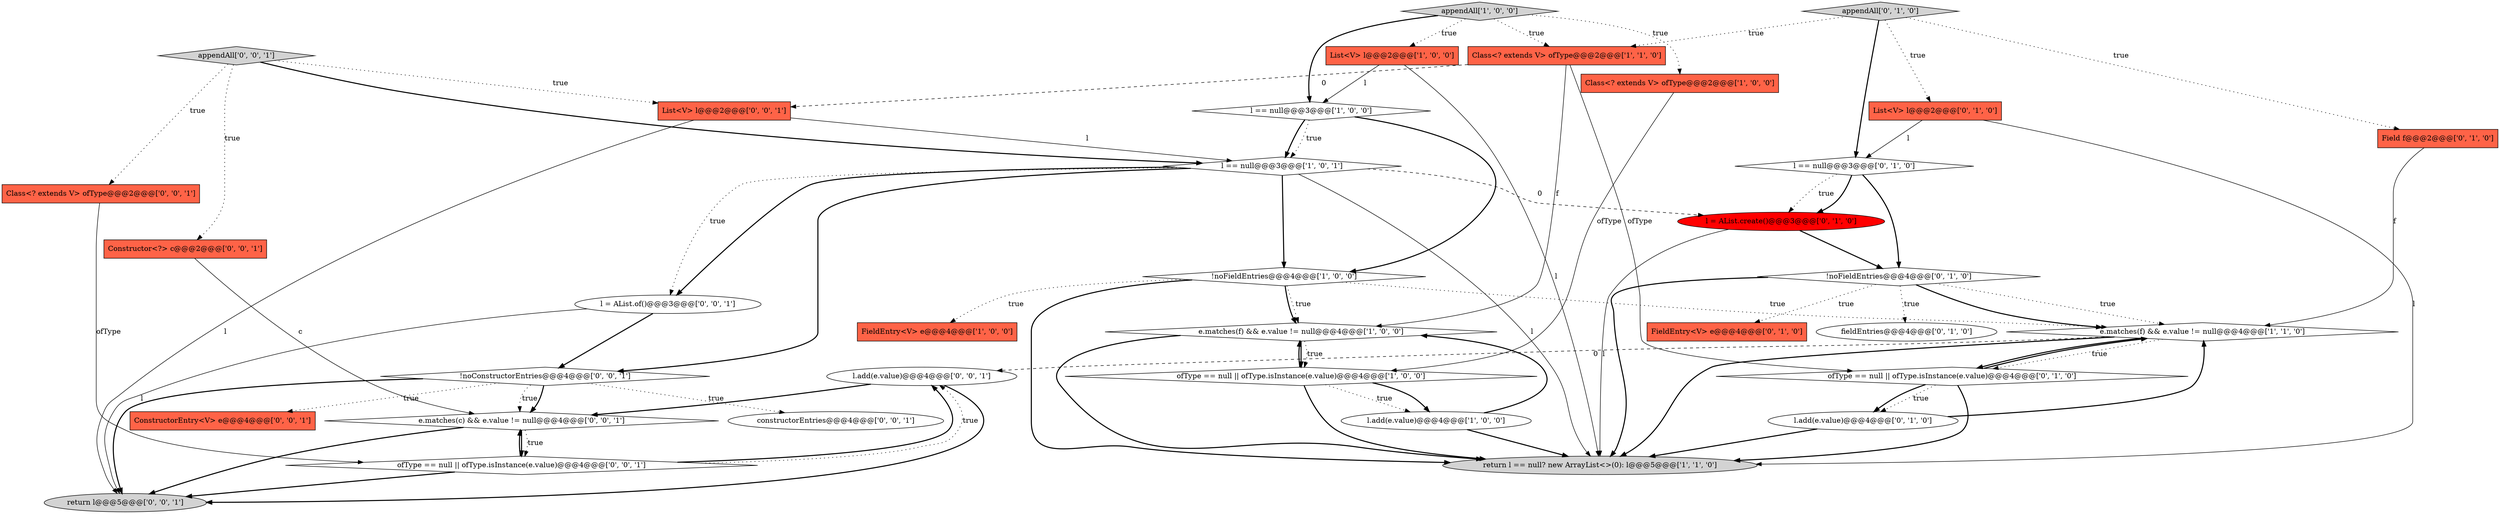digraph {
20 [style = filled, label = "l = AList.create()@@@3@@@['0', '1', '0']", fillcolor = red, shape = ellipse image = "AAA1AAABBB2BBB"];
27 [style = filled, label = "e.matches(c) && e.value != null@@@4@@@['0', '0', '1']", fillcolor = white, shape = diamond image = "AAA0AAABBB3BBB"];
10 [style = filled, label = "!noFieldEntries@@@4@@@['1', '0', '0']", fillcolor = white, shape = diamond image = "AAA0AAABBB1BBB"];
30 [style = filled, label = "Class<? extends V> ofType@@@2@@@['0', '0', '1']", fillcolor = tomato, shape = box image = "AAA0AAABBB3BBB"];
17 [style = filled, label = "appendAll['0', '1', '0']", fillcolor = lightgray, shape = diamond image = "AAA0AAABBB2BBB"];
1 [style = filled, label = "Class<? extends V> ofType@@@2@@@['1', '0', '0']", fillcolor = tomato, shape = box image = "AAA0AAABBB1BBB"];
11 [style = filled, label = "l == null@@@3@@@['1', '0', '1']", fillcolor = white, shape = diamond image = "AAA0AAABBB1BBB"];
28 [style = filled, label = "ofType == null || ofType.isInstance(e.value)@@@4@@@['0', '0', '1']", fillcolor = white, shape = diamond image = "AAA0AAABBB3BBB"];
21 [style = filled, label = "Field f@@@2@@@['0', '1', '0']", fillcolor = tomato, shape = box image = "AAA0AAABBB2BBB"];
3 [style = filled, label = "l.add(e.value)@@@4@@@['1', '0', '0']", fillcolor = white, shape = ellipse image = "AAA0AAABBB1BBB"];
24 [style = filled, label = "Constructor<?> c@@@2@@@['0', '0', '1']", fillcolor = tomato, shape = box image = "AAA0AAABBB3BBB"];
8 [style = filled, label = "Class<? extends V> ofType@@@2@@@['1', '1', '0']", fillcolor = tomato, shape = box image = "AAA0AAABBB1BBB"];
4 [style = filled, label = "FieldEntry<V> e@@@4@@@['1', '0', '0']", fillcolor = tomato, shape = box image = "AAA0AAABBB1BBB"];
13 [style = filled, label = "!noFieldEntries@@@4@@@['0', '1', '0']", fillcolor = white, shape = diamond image = "AAA0AAABBB2BBB"];
29 [style = filled, label = "l = AList.of()@@@3@@@['0', '0', '1']", fillcolor = white, shape = ellipse image = "AAA0AAABBB3BBB"];
22 [style = filled, label = "ofType == null || ofType.isInstance(e.value)@@@4@@@['0', '1', '0']", fillcolor = white, shape = diamond image = "AAA0AAABBB2BBB"];
33 [style = filled, label = "l.add(e.value)@@@4@@@['0', '0', '1']", fillcolor = white, shape = ellipse image = "AAA0AAABBB3BBB"];
23 [style = filled, label = "constructorEntries@@@4@@@['0', '0', '1']", fillcolor = white, shape = ellipse image = "AAA0AAABBB3BBB"];
16 [style = filled, label = "FieldEntry<V> e@@@4@@@['0', '1', '0']", fillcolor = tomato, shape = box image = "AAA0AAABBB2BBB"];
0 [style = filled, label = "return l == null? new ArrayList<>(0): l@@@5@@@['1', '1', '0']", fillcolor = lightgray, shape = ellipse image = "AAA0AAABBB1BBB"];
25 [style = filled, label = "appendAll['0', '0', '1']", fillcolor = lightgray, shape = diamond image = "AAA0AAABBB3BBB"];
19 [style = filled, label = "l.add(e.value)@@@4@@@['0', '1', '0']", fillcolor = white, shape = ellipse image = "AAA0AAABBB2BBB"];
14 [style = filled, label = "fieldEntries@@@4@@@['0', '1', '0']", fillcolor = white, shape = ellipse image = "AAA0AAABBB2BBB"];
32 [style = filled, label = "ConstructorEntry<V> e@@@4@@@['0', '0', '1']", fillcolor = tomato, shape = box image = "AAA0AAABBB3BBB"];
34 [style = filled, label = "return l@@@5@@@['0', '0', '1']", fillcolor = lightgray, shape = ellipse image = "AAA0AAABBB3BBB"];
26 [style = filled, label = "!noConstructorEntries@@@4@@@['0', '0', '1']", fillcolor = white, shape = diamond image = "AAA0AAABBB3BBB"];
15 [style = filled, label = "List<V> l@@@2@@@['0', '1', '0']", fillcolor = tomato, shape = box image = "AAA0AAABBB2BBB"];
7 [style = filled, label = "l == null@@@3@@@['1', '0', '0']", fillcolor = white, shape = diamond image = "AAA0AAABBB1BBB"];
12 [style = filled, label = "e.matches(f) && e.value != null@@@4@@@['1', '1', '0']", fillcolor = white, shape = diamond image = "AAA0AAABBB1BBB"];
31 [style = filled, label = "List<V> l@@@2@@@['0', '0', '1']", fillcolor = tomato, shape = box image = "AAA0AAABBB3BBB"];
6 [style = filled, label = "ofType == null || ofType.isInstance(e.value)@@@4@@@['1', '0', '0']", fillcolor = white, shape = diamond image = "AAA0AAABBB1BBB"];
18 [style = filled, label = "l == null@@@3@@@['0', '1', '0']", fillcolor = white, shape = diamond image = "AAA0AAABBB2BBB"];
5 [style = filled, label = "List<V> l@@@2@@@['1', '0', '0']", fillcolor = tomato, shape = box image = "AAA0AAABBB1BBB"];
2 [style = filled, label = "e.matches(f) && e.value != null@@@4@@@['1', '0', '0']", fillcolor = white, shape = diamond image = "AAA0AAABBB1BBB"];
9 [style = filled, label = "appendAll['1', '0', '0']", fillcolor = lightgray, shape = diamond image = "AAA0AAABBB1BBB"];
28->33 [style = bold, label=""];
6->3 [style = bold, label=""];
13->16 [style = dotted, label="true"];
10->12 [style = dotted, label="true"];
7->11 [style = bold, label=""];
22->19 [style = dotted, label="true"];
20->13 [style = bold, label=""];
8->2 [style = solid, label="f"];
30->28 [style = solid, label="ofType"];
11->20 [style = dashed, label="0"];
12->33 [style = dashed, label="0"];
31->34 [style = solid, label="l"];
13->12 [style = dotted, label="true"];
22->19 [style = bold, label=""];
7->10 [style = bold, label=""];
19->12 [style = bold, label=""];
20->0 [style = solid, label="l"];
28->33 [style = dotted, label="true"];
25->31 [style = dotted, label="true"];
2->6 [style = bold, label=""];
26->27 [style = dotted, label="true"];
27->28 [style = bold, label=""];
11->29 [style = dotted, label="true"];
26->34 [style = bold, label=""];
15->18 [style = solid, label="l"];
11->29 [style = bold, label=""];
25->24 [style = dotted, label="true"];
26->23 [style = dotted, label="true"];
6->0 [style = bold, label=""];
18->20 [style = dotted, label="true"];
9->7 [style = bold, label=""];
12->0 [style = bold, label=""];
33->27 [style = bold, label=""];
24->27 [style = solid, label="c"];
3->0 [style = bold, label=""];
19->0 [style = bold, label=""];
29->26 [style = bold, label=""];
9->8 [style = dotted, label="true"];
6->2 [style = bold, label=""];
21->12 [style = solid, label="f"];
1->6 [style = solid, label="ofType"];
29->34 [style = solid, label="l"];
17->8 [style = dotted, label="true"];
27->28 [style = dotted, label="true"];
12->22 [style = dotted, label="true"];
2->0 [style = bold, label=""];
18->20 [style = bold, label=""];
17->15 [style = dotted, label="true"];
13->12 [style = bold, label=""];
22->0 [style = bold, label=""];
7->11 [style = dotted, label="true"];
3->2 [style = bold, label=""];
27->34 [style = bold, label=""];
26->27 [style = bold, label=""];
10->2 [style = dotted, label="true"];
2->6 [style = dotted, label="true"];
5->7 [style = solid, label="l"];
26->32 [style = dotted, label="true"];
31->11 [style = solid, label="l"];
11->10 [style = bold, label=""];
22->12 [style = bold, label=""];
25->11 [style = bold, label=""];
10->0 [style = bold, label=""];
8->22 [style = solid, label="ofType"];
11->0 [style = solid, label="l"];
11->26 [style = bold, label=""];
9->1 [style = dotted, label="true"];
18->13 [style = bold, label=""];
5->0 [style = solid, label="l"];
13->0 [style = bold, label=""];
10->2 [style = bold, label=""];
28->27 [style = bold, label=""];
8->31 [style = dashed, label="0"];
10->4 [style = dotted, label="true"];
28->34 [style = bold, label=""];
6->3 [style = dotted, label="true"];
13->14 [style = dotted, label="true"];
17->21 [style = dotted, label="true"];
25->30 [style = dotted, label="true"];
33->34 [style = bold, label=""];
12->22 [style = bold, label=""];
17->18 [style = bold, label=""];
15->0 [style = solid, label="l"];
9->5 [style = dotted, label="true"];
}
